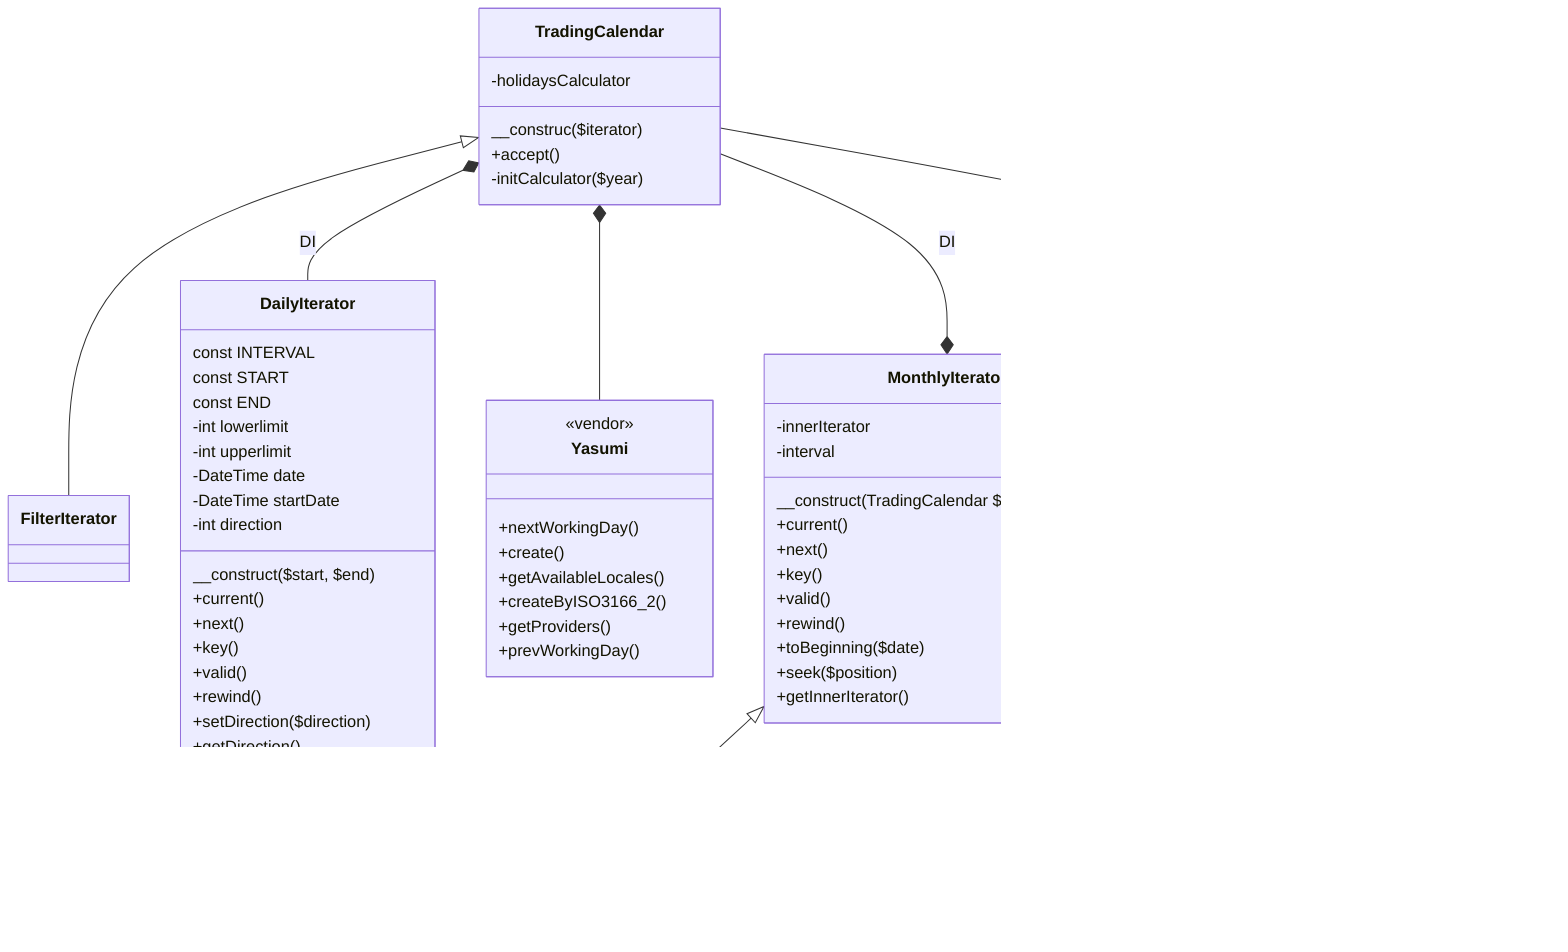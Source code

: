 classDiagram
  TradingCalendar <|-- FilterIterator
  TradingCalendar *-- DailyIterator : DI
  TradingCalendar *-- Yasumi
  <<vendor>> Yasumi
  class TradingCalendar{
    -holidaysCalculator
    __construc($iterator)
    +accept()
    -initCalculator($year)
  }
  class Yasumi{
    +nextWorkingDay()
    +create()
    +getAvailableLocales()
    +createByISO3166_2()
    +getProviders()
    +prevWorkingDay()
  }
  class DailyIterator{
    const INTERVAL
    const START
    const END
    -int lowerlimit
    -int upperlimit
    -DateTime date
    -DateTime startDate
    -int direction
    __construct($start, $end)
    +current()
    +next()
    +key()
    +valid()
    +rewind()
    +setDirection($direction)
    +getDirection()
    +setStartDate($date)
  }
  DailyIterator <|-- Iterator
  class MonthlyIterator{
    -innerIterator
    -interval
    __construct(TradingCalendar $iterator)
    +current()
    +next()
    +key()
    +valid()
    +rewind()
    +toBeginning($date)
    +seek($position)
    +getInnerIterator()
  }
  class WeeklyIterator{
    -innerIterator
    -interval
    __construct(TradingCalendar $iterator)
    +current()
    +next()
    +key()
    +valid()
    +rewind()
    +toBeginning($date)
    +seek($position)
    +getInnerIterator()
  }
  TradingCalendar --* MonthlyIterator : DI
  TradingCalendar --* WeeklyIterator : DI
  MonthlyIterator <|-- SeekableIterator
  MonthlyIterator <|-- OuterIterator
  WeeklyIterator <|-- SeekableIterator
  WeeklyIterator <|-- OuterIterator